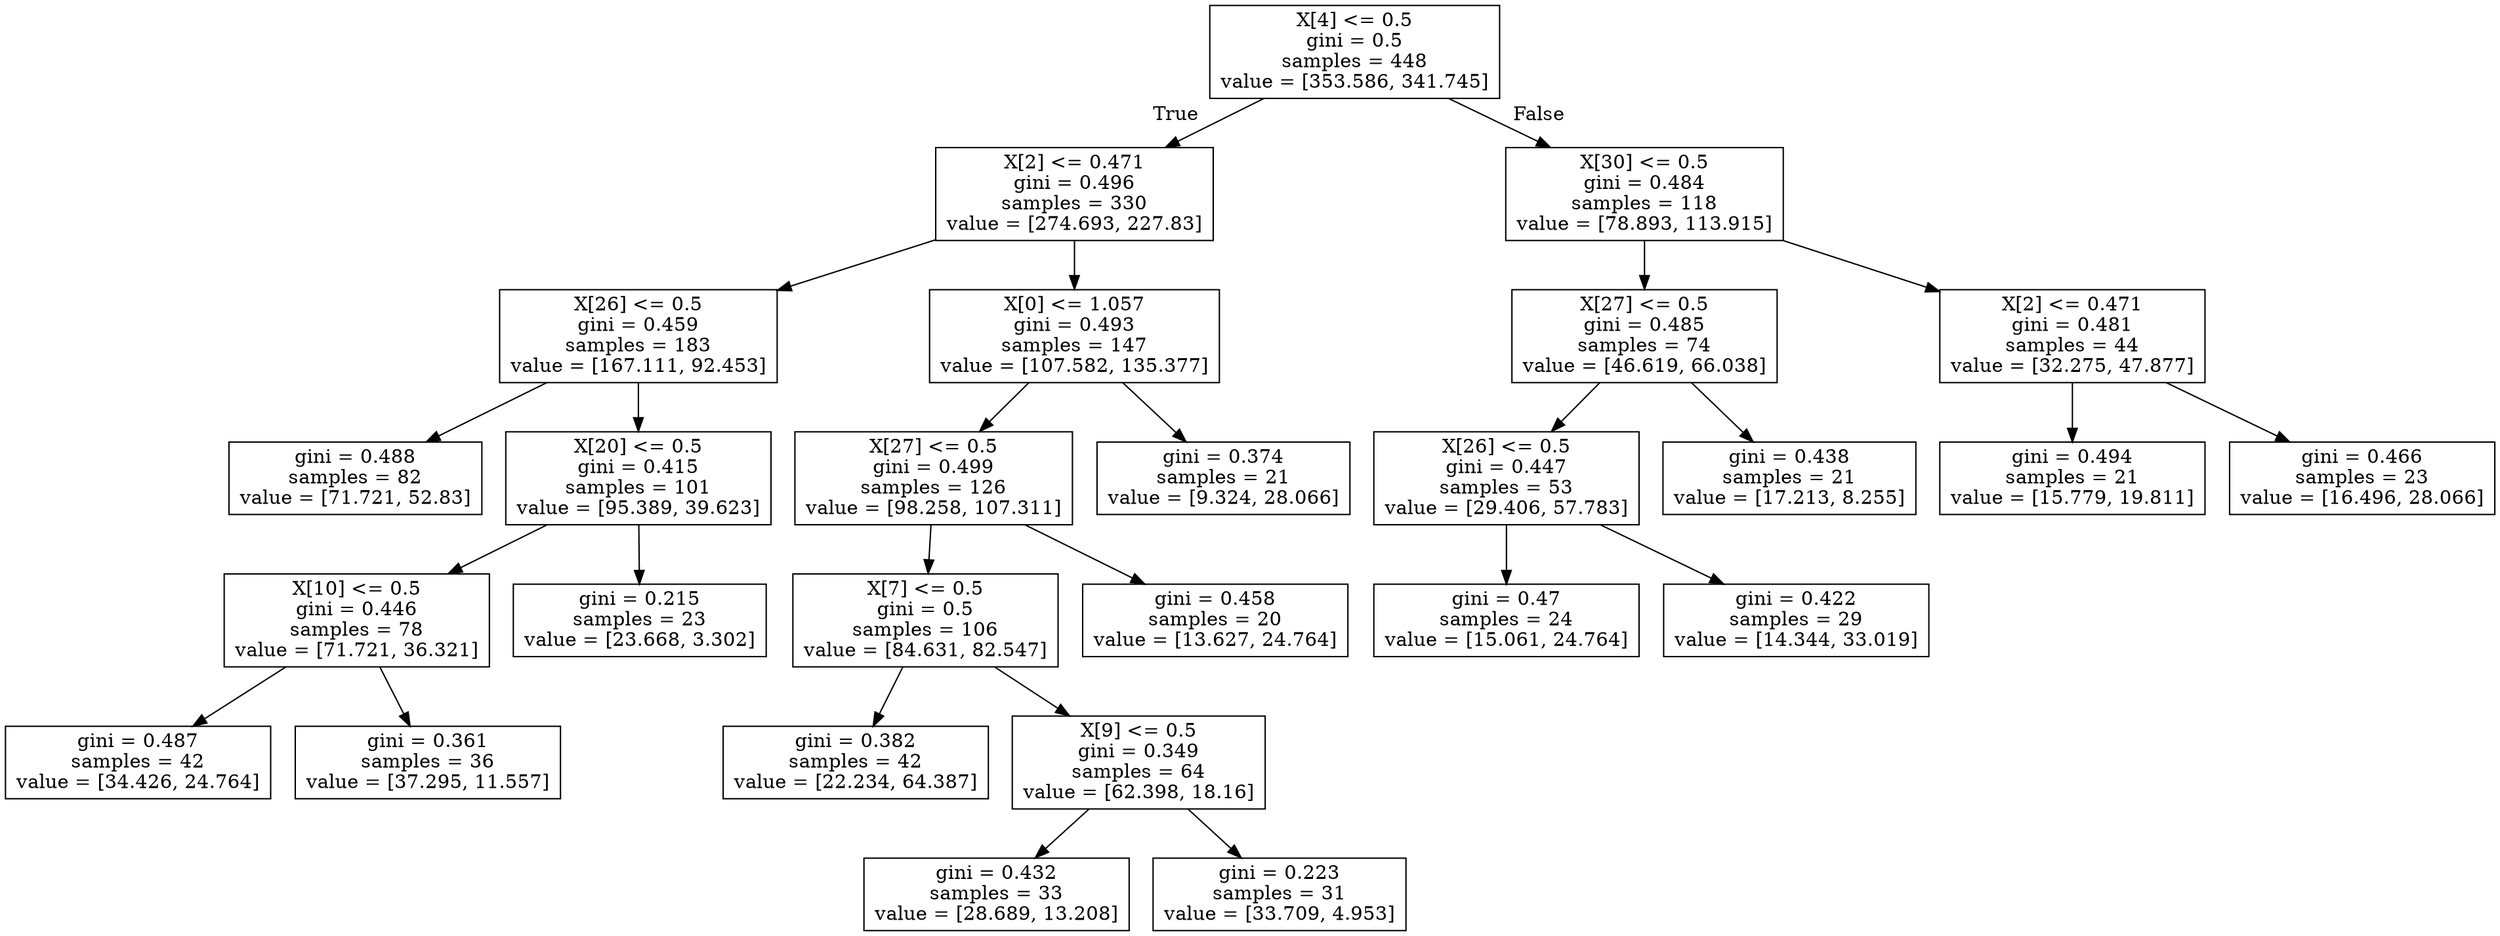 digraph Tree {
node [shape=box] ;
0 [label="X[4] <= 0.5\ngini = 0.5\nsamples = 448\nvalue = [353.586, 341.745]"] ;
1 [label="X[2] <= 0.471\ngini = 0.496\nsamples = 330\nvalue = [274.693, 227.83]"] ;
0 -> 1 [labeldistance=2.5, labelangle=45, headlabel="True"] ;
2 [label="X[26] <= 0.5\ngini = 0.459\nsamples = 183\nvalue = [167.111, 92.453]"] ;
1 -> 2 ;
3 [label="gini = 0.488\nsamples = 82\nvalue = [71.721, 52.83]"] ;
2 -> 3 ;
4 [label="X[20] <= 0.5\ngini = 0.415\nsamples = 101\nvalue = [95.389, 39.623]"] ;
2 -> 4 ;
5 [label="X[10] <= 0.5\ngini = 0.446\nsamples = 78\nvalue = [71.721, 36.321]"] ;
4 -> 5 ;
6 [label="gini = 0.487\nsamples = 42\nvalue = [34.426, 24.764]"] ;
5 -> 6 ;
7 [label="gini = 0.361\nsamples = 36\nvalue = [37.295, 11.557]"] ;
5 -> 7 ;
8 [label="gini = 0.215\nsamples = 23\nvalue = [23.668, 3.302]"] ;
4 -> 8 ;
9 [label="X[0] <= 1.057\ngini = 0.493\nsamples = 147\nvalue = [107.582, 135.377]"] ;
1 -> 9 ;
10 [label="X[27] <= 0.5\ngini = 0.499\nsamples = 126\nvalue = [98.258, 107.311]"] ;
9 -> 10 ;
11 [label="X[7] <= 0.5\ngini = 0.5\nsamples = 106\nvalue = [84.631, 82.547]"] ;
10 -> 11 ;
12 [label="gini = 0.382\nsamples = 42\nvalue = [22.234, 64.387]"] ;
11 -> 12 ;
13 [label="X[9] <= 0.5\ngini = 0.349\nsamples = 64\nvalue = [62.398, 18.16]"] ;
11 -> 13 ;
14 [label="gini = 0.432\nsamples = 33\nvalue = [28.689, 13.208]"] ;
13 -> 14 ;
15 [label="gini = 0.223\nsamples = 31\nvalue = [33.709, 4.953]"] ;
13 -> 15 ;
16 [label="gini = 0.458\nsamples = 20\nvalue = [13.627, 24.764]"] ;
10 -> 16 ;
17 [label="gini = 0.374\nsamples = 21\nvalue = [9.324, 28.066]"] ;
9 -> 17 ;
18 [label="X[30] <= 0.5\ngini = 0.484\nsamples = 118\nvalue = [78.893, 113.915]"] ;
0 -> 18 [labeldistance=2.5, labelangle=-45, headlabel="False"] ;
19 [label="X[27] <= 0.5\ngini = 0.485\nsamples = 74\nvalue = [46.619, 66.038]"] ;
18 -> 19 ;
20 [label="X[26] <= 0.5\ngini = 0.447\nsamples = 53\nvalue = [29.406, 57.783]"] ;
19 -> 20 ;
21 [label="gini = 0.47\nsamples = 24\nvalue = [15.061, 24.764]"] ;
20 -> 21 ;
22 [label="gini = 0.422\nsamples = 29\nvalue = [14.344, 33.019]"] ;
20 -> 22 ;
23 [label="gini = 0.438\nsamples = 21\nvalue = [17.213, 8.255]"] ;
19 -> 23 ;
24 [label="X[2] <= 0.471\ngini = 0.481\nsamples = 44\nvalue = [32.275, 47.877]"] ;
18 -> 24 ;
25 [label="gini = 0.494\nsamples = 21\nvalue = [15.779, 19.811]"] ;
24 -> 25 ;
26 [label="gini = 0.466\nsamples = 23\nvalue = [16.496, 28.066]"] ;
24 -> 26 ;
}